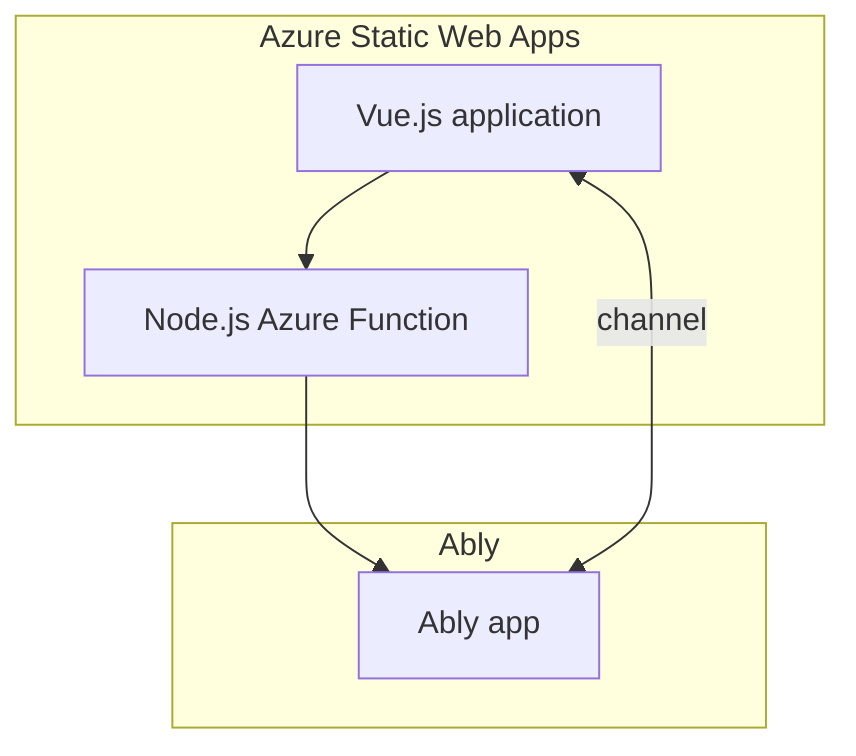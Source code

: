 flowchart TD
    subgraph ably [Ably]
        step2[Ably app]
    end
    subgraph azure [Azure Static Web Apps]
        step1[Vue.js application]-->step3
        step3[Node.js Azure Function]-->step2
    end
    step1 <--channel--> step2